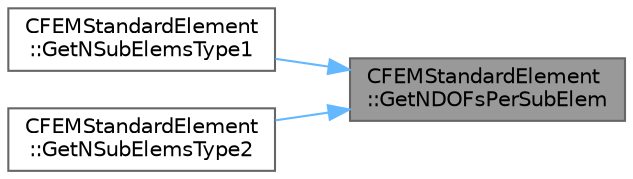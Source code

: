 digraph "CFEMStandardElement::GetNDOFsPerSubElem"
{
 // LATEX_PDF_SIZE
  bgcolor="transparent";
  edge [fontname=Helvetica,fontsize=10,labelfontname=Helvetica,labelfontsize=10];
  node [fontname=Helvetica,fontsize=10,shape=box,height=0.2,width=0.4];
  rankdir="RL";
  Node1 [id="Node000001",label="CFEMStandardElement\l::GetNDOFsPerSubElem",height=0.2,width=0.4,color="gray40", fillcolor="grey60", style="filled", fontcolor="black",tooltip="Function, which makes available the number of DOFs of a linear element, used for plotting."];
  Node1 -> Node2 [id="edge1_Node000001_Node000002",dir="back",color="steelblue1",style="solid",tooltip=" "];
  Node2 [id="Node000002",label="CFEMStandardElement\l::GetNSubElemsType1",height=0.2,width=0.4,color="grey40", fillcolor="white", style="filled",URL="$classCFEMStandardElement.html#a98ec79da0fb17aece3cc0b183f573d35",tooltip="Function, which makes available the number of sub-elements of type 1 for plotting."];
  Node1 -> Node3 [id="edge2_Node000001_Node000003",dir="back",color="steelblue1",style="solid",tooltip=" "];
  Node3 [id="Node000003",label="CFEMStandardElement\l::GetNSubElemsType2",height=0.2,width=0.4,color="grey40", fillcolor="white", style="filled",URL="$classCFEMStandardElement.html#aed0f6668e771b651a934b5b5d3de7d90",tooltip="Function, which makes available the number of sub-elements of type 2 for plotting."];
}
